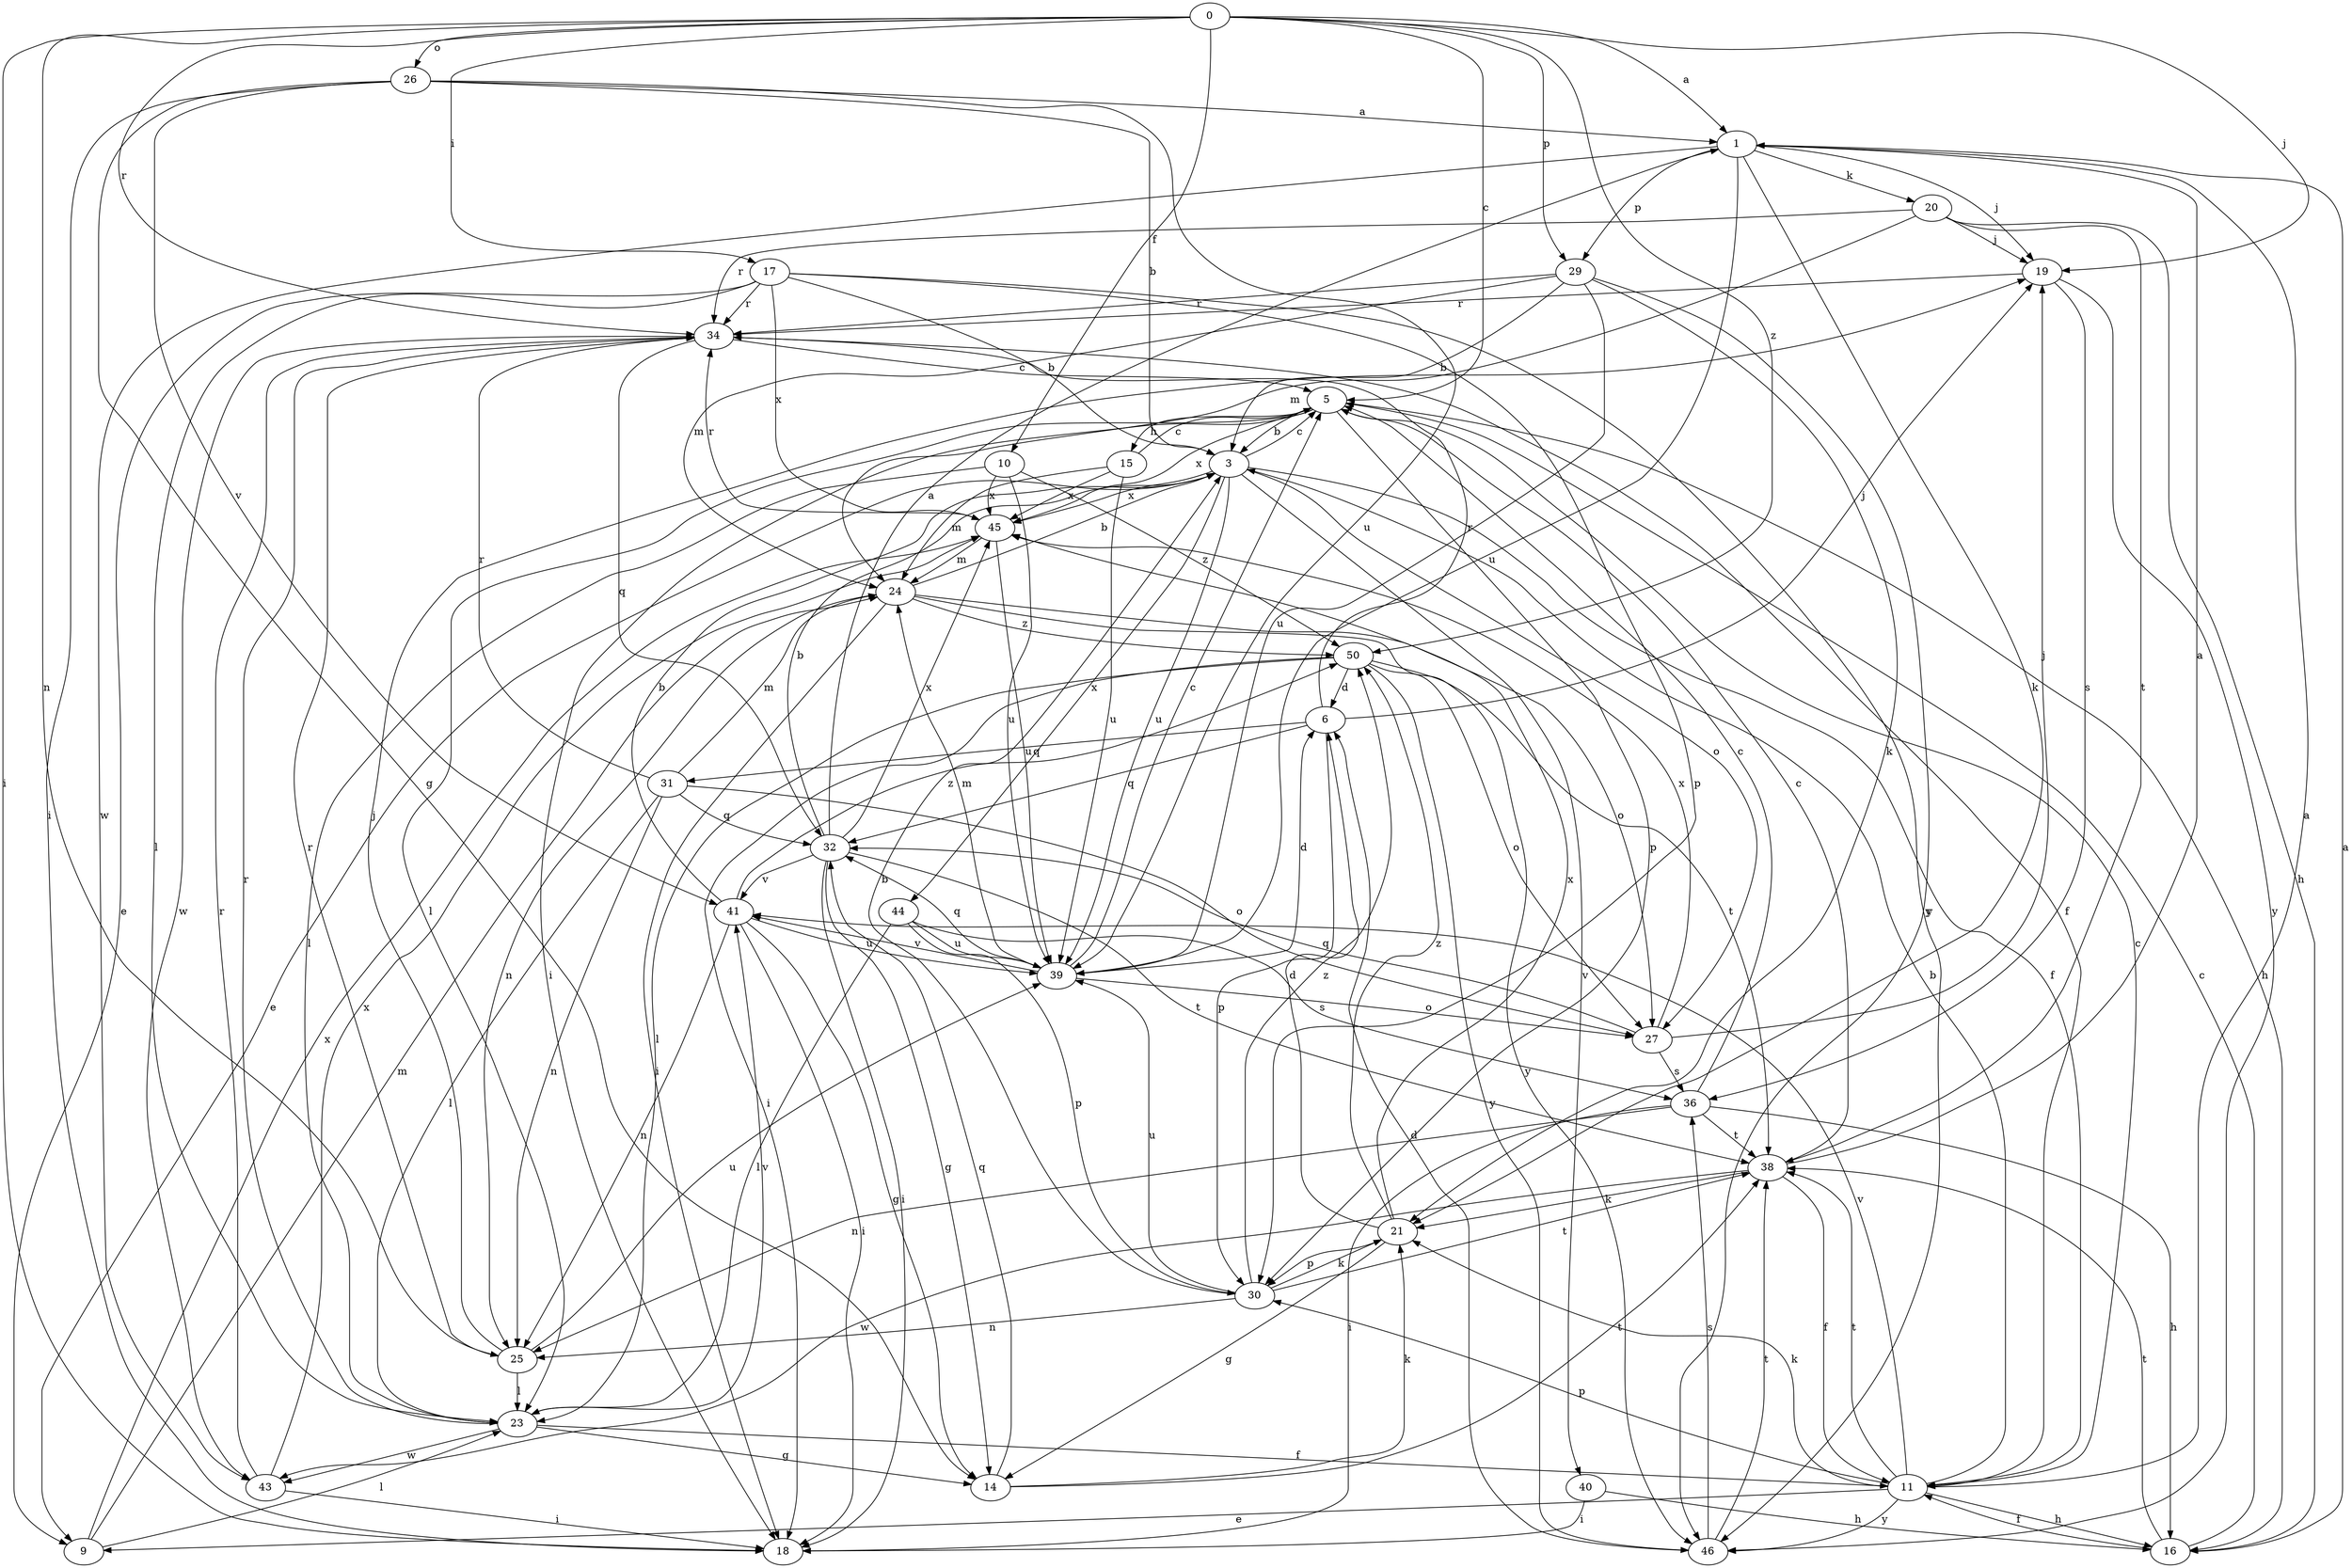 strict digraph  {
0;
1;
3;
5;
6;
9;
10;
11;
14;
15;
16;
17;
18;
19;
20;
21;
23;
24;
25;
26;
27;
29;
30;
31;
32;
34;
36;
38;
39;
40;
41;
43;
44;
45;
46;
50;
0 -> 1  [label=a];
0 -> 5  [label=c];
0 -> 10  [label=f];
0 -> 17  [label=i];
0 -> 18  [label=i];
0 -> 19  [label=j];
0 -> 25  [label=n];
0 -> 26  [label=o];
0 -> 29  [label=p];
0 -> 34  [label=r];
0 -> 50  [label=z];
1 -> 19  [label=j];
1 -> 20  [label=k];
1 -> 21  [label=k];
1 -> 29  [label=p];
1 -> 39  [label=u];
1 -> 43  [label=w];
3 -> 5  [label=c];
3 -> 9  [label=e];
3 -> 11  [label=f];
3 -> 27  [label=o];
3 -> 39  [label=u];
3 -> 40  [label=v];
3 -> 44  [label=x];
3 -> 45  [label=x];
5 -> 3  [label=b];
5 -> 15  [label=h];
5 -> 16  [label=h];
5 -> 18  [label=i];
5 -> 23  [label=l];
5 -> 30  [label=p];
5 -> 45  [label=x];
6 -> 19  [label=j];
6 -> 30  [label=p];
6 -> 31  [label=q];
6 -> 32  [label=q];
6 -> 34  [label=r];
9 -> 23  [label=l];
9 -> 24  [label=m];
9 -> 45  [label=x];
10 -> 23  [label=l];
10 -> 39  [label=u];
10 -> 45  [label=x];
10 -> 50  [label=z];
11 -> 1  [label=a];
11 -> 3  [label=b];
11 -> 5  [label=c];
11 -> 9  [label=e];
11 -> 16  [label=h];
11 -> 21  [label=k];
11 -> 30  [label=p];
11 -> 38  [label=t];
11 -> 41  [label=v];
11 -> 46  [label=y];
14 -> 21  [label=k];
14 -> 32  [label=q];
14 -> 38  [label=t];
15 -> 5  [label=c];
15 -> 24  [label=m];
15 -> 39  [label=u];
15 -> 45  [label=x];
16 -> 1  [label=a];
16 -> 5  [label=c];
16 -> 11  [label=f];
16 -> 38  [label=t];
17 -> 3  [label=b];
17 -> 9  [label=e];
17 -> 23  [label=l];
17 -> 30  [label=p];
17 -> 34  [label=r];
17 -> 45  [label=x];
17 -> 46  [label=y];
19 -> 34  [label=r];
19 -> 36  [label=s];
19 -> 46  [label=y];
20 -> 16  [label=h];
20 -> 19  [label=j];
20 -> 24  [label=m];
20 -> 34  [label=r];
20 -> 38  [label=t];
21 -> 6  [label=d];
21 -> 14  [label=g];
21 -> 30  [label=p];
21 -> 45  [label=x];
21 -> 50  [label=z];
23 -> 11  [label=f];
23 -> 14  [label=g];
23 -> 34  [label=r];
23 -> 41  [label=v];
23 -> 43  [label=w];
24 -> 3  [label=b];
24 -> 18  [label=i];
24 -> 25  [label=n];
24 -> 27  [label=o];
24 -> 46  [label=y];
24 -> 50  [label=z];
25 -> 19  [label=j];
25 -> 23  [label=l];
25 -> 34  [label=r];
25 -> 39  [label=u];
26 -> 1  [label=a];
26 -> 3  [label=b];
26 -> 14  [label=g];
26 -> 18  [label=i];
26 -> 39  [label=u];
26 -> 41  [label=v];
27 -> 19  [label=j];
27 -> 32  [label=q];
27 -> 36  [label=s];
27 -> 45  [label=x];
29 -> 3  [label=b];
29 -> 21  [label=k];
29 -> 24  [label=m];
29 -> 34  [label=r];
29 -> 39  [label=u];
29 -> 46  [label=y];
30 -> 3  [label=b];
30 -> 21  [label=k];
30 -> 25  [label=n];
30 -> 38  [label=t];
30 -> 39  [label=u];
30 -> 50  [label=z];
31 -> 23  [label=l];
31 -> 24  [label=m];
31 -> 25  [label=n];
31 -> 27  [label=o];
31 -> 32  [label=q];
31 -> 34  [label=r];
32 -> 1  [label=a];
32 -> 3  [label=b];
32 -> 14  [label=g];
32 -> 18  [label=i];
32 -> 38  [label=t];
32 -> 41  [label=v];
32 -> 45  [label=x];
34 -> 5  [label=c];
34 -> 11  [label=f];
34 -> 32  [label=q];
34 -> 43  [label=w];
36 -> 5  [label=c];
36 -> 16  [label=h];
36 -> 18  [label=i];
36 -> 25  [label=n];
36 -> 38  [label=t];
38 -> 1  [label=a];
38 -> 5  [label=c];
38 -> 11  [label=f];
38 -> 21  [label=k];
38 -> 43  [label=w];
39 -> 5  [label=c];
39 -> 6  [label=d];
39 -> 24  [label=m];
39 -> 27  [label=o];
39 -> 32  [label=q];
39 -> 41  [label=v];
40 -> 16  [label=h];
40 -> 18  [label=i];
41 -> 3  [label=b];
41 -> 14  [label=g];
41 -> 18  [label=i];
41 -> 25  [label=n];
41 -> 39  [label=u];
41 -> 50  [label=z];
43 -> 18  [label=i];
43 -> 34  [label=r];
43 -> 45  [label=x];
44 -> 23  [label=l];
44 -> 30  [label=p];
44 -> 36  [label=s];
44 -> 39  [label=u];
45 -> 24  [label=m];
45 -> 34  [label=r];
45 -> 39  [label=u];
46 -> 6  [label=d];
46 -> 36  [label=s];
46 -> 38  [label=t];
50 -> 6  [label=d];
50 -> 18  [label=i];
50 -> 23  [label=l];
50 -> 27  [label=o];
50 -> 38  [label=t];
50 -> 46  [label=y];
}
